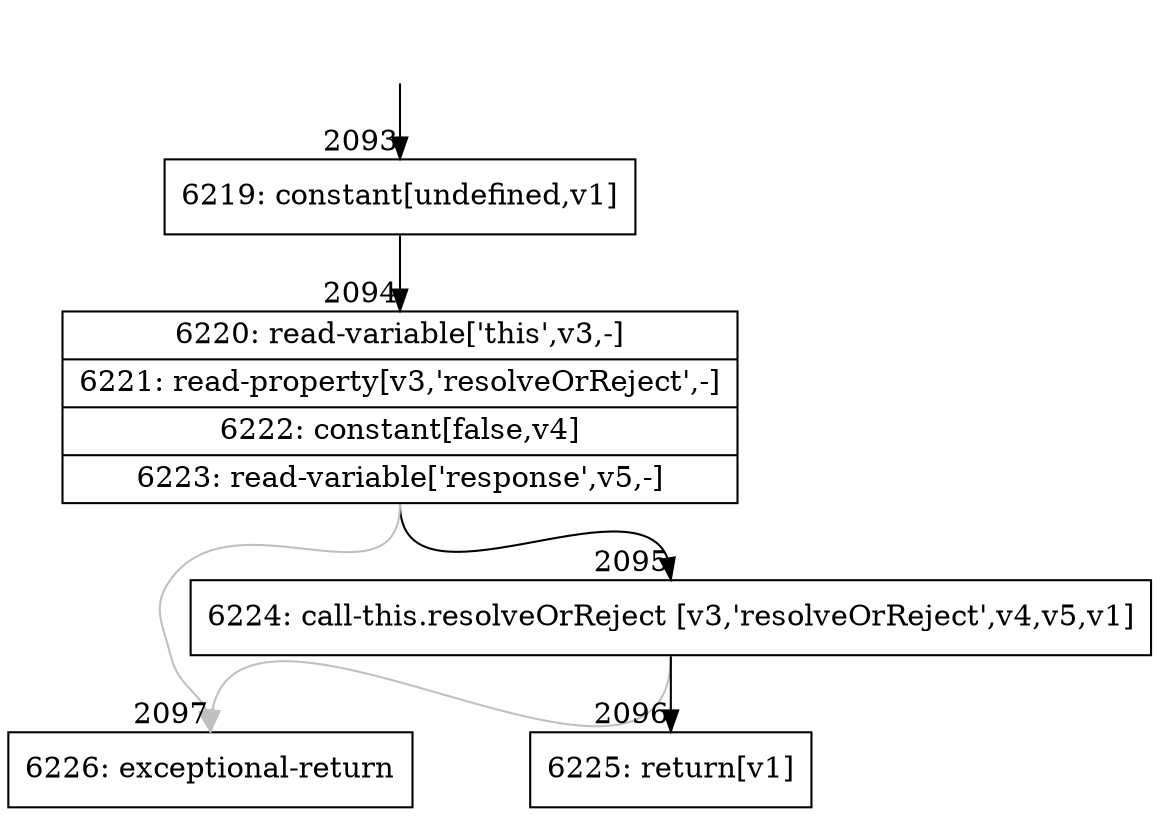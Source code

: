 digraph {
rankdir="TD"
BB_entry173[shape=none,label=""];
BB_entry173 -> BB2093 [tailport=s, headport=n, headlabel="    2093"]
BB2093 [shape=record label="{6219: constant[undefined,v1]}" ] 
BB2093 -> BB2094 [tailport=s, headport=n, headlabel="      2094"]
BB2094 [shape=record label="{6220: read-variable['this',v3,-]|6221: read-property[v3,'resolveOrReject',-]|6222: constant[false,v4]|6223: read-variable['response',v5,-]}" ] 
BB2094 -> BB2095 [tailport=s, headport=n, headlabel="      2095"]
BB2094 -> BB2097 [tailport=s, headport=n, color=gray, headlabel="      2097"]
BB2095 [shape=record label="{6224: call-this.resolveOrReject [v3,'resolveOrReject',v4,v5,v1]}" ] 
BB2095 -> BB2096 [tailport=s, headport=n, headlabel="      2096"]
BB2095 -> BB2097 [tailport=s, headport=n, color=gray]
BB2096 [shape=record label="{6225: return[v1]}" ] 
BB2097 [shape=record label="{6226: exceptional-return}" ] 
//#$~ 1884
}
